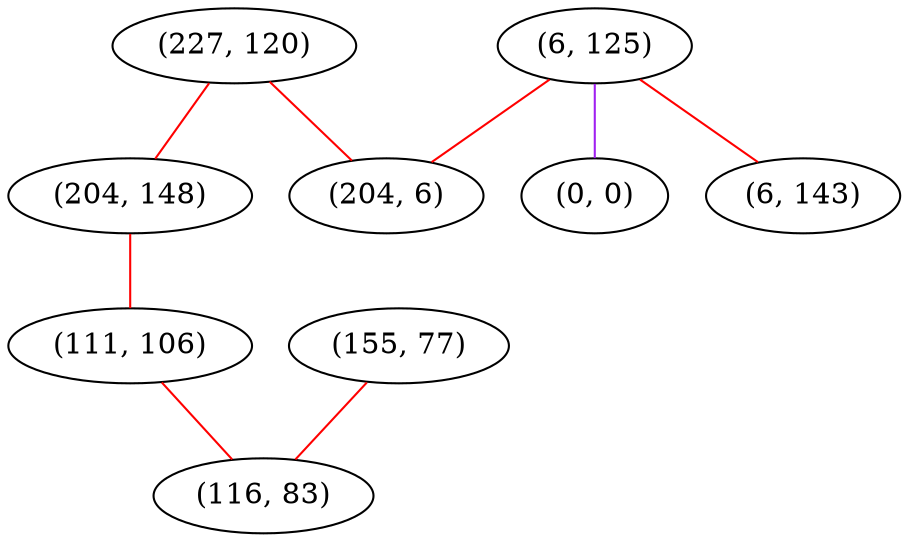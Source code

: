 graph "" {
"(227, 120)";
"(204, 148)";
"(6, 125)";
"(204, 6)";
"(111, 106)";
"(155, 77)";
"(0, 0)";
"(116, 83)";
"(6, 143)";
"(227, 120)" -- "(204, 148)"  [color=red, key=0, weight=1];
"(227, 120)" -- "(204, 6)"  [color=red, key=0, weight=1];
"(204, 148)" -- "(111, 106)"  [color=red, key=0, weight=1];
"(6, 125)" -- "(0, 0)"  [color=purple, key=0, weight=4];
"(6, 125)" -- "(6, 143)"  [color=red, key=0, weight=1];
"(6, 125)" -- "(204, 6)"  [color=red, key=0, weight=1];
"(111, 106)" -- "(116, 83)"  [color=red, key=0, weight=1];
"(155, 77)" -- "(116, 83)"  [color=red, key=0, weight=1];
}
